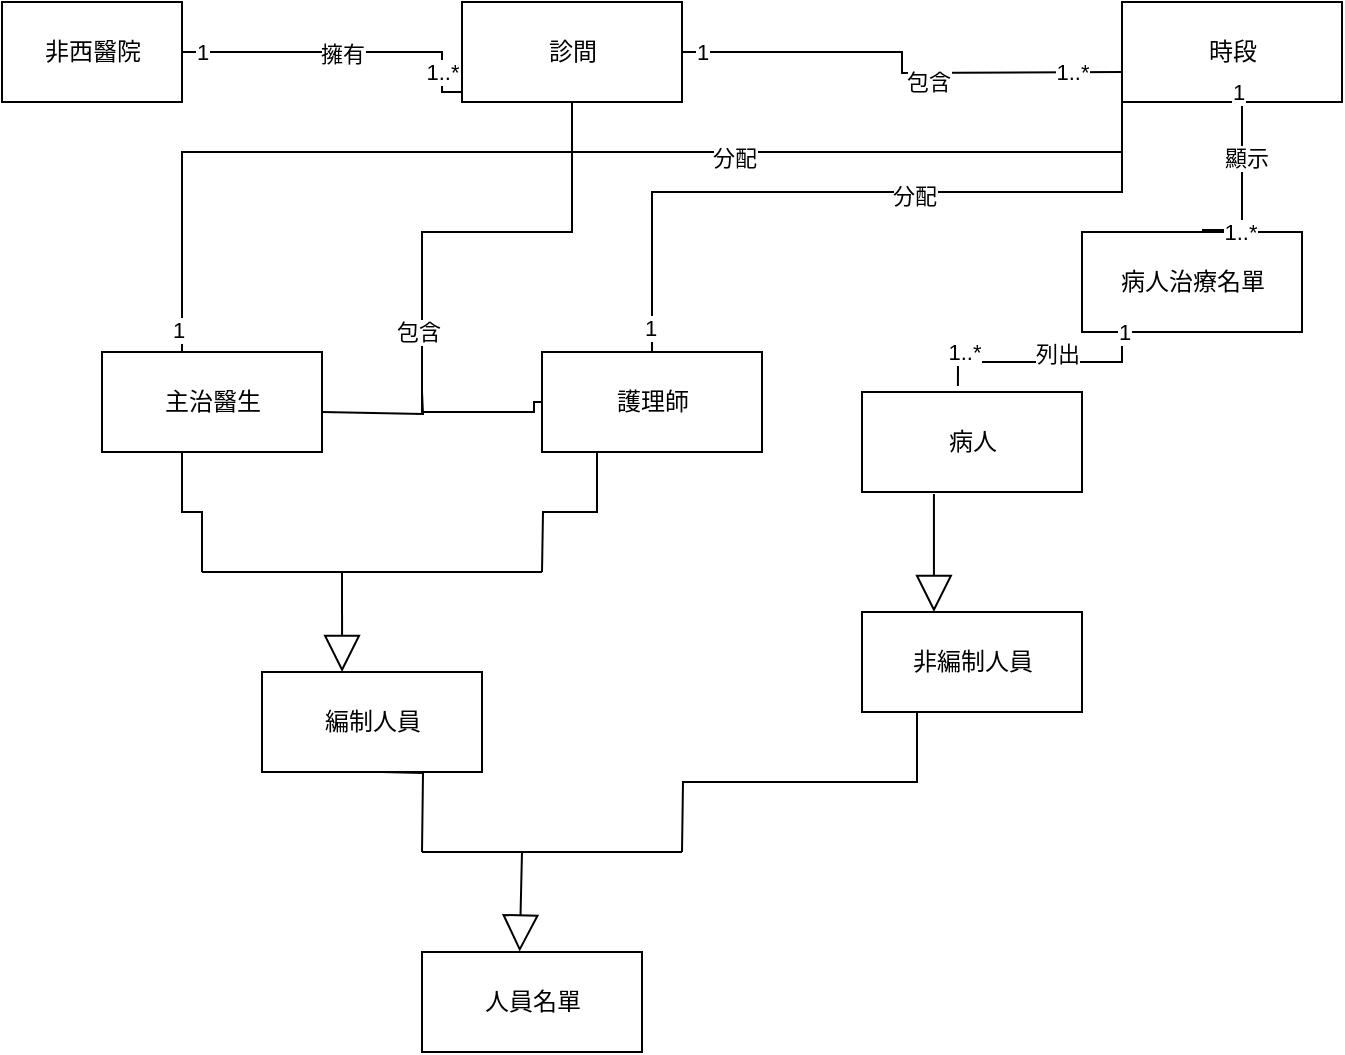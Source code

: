 <mxfile version="17.1.3" type="device"><diagram id="oKyxzHDayaN0CAhAsXDF" name="非西醫院領域模型"><mxGraphModel dx="1038" dy="579" grid="1" gridSize="10" guides="1" tooltips="1" connect="1" arrows="1" fold="1" page="1" pageScale="1" pageWidth="827" pageHeight="1169" math="0" shadow="0"><root><mxCell id="0"/><mxCell id="1" parent="0"/><mxCell id="LuZsFxxLoNAe7yI-2jt8-1" value="非西醫院" style="html=1;" vertex="1" parent="1"><mxGeometry x="40" y="585" width="90" height="50" as="geometry"/></mxCell><mxCell id="LuZsFxxLoNAe7yI-2jt8-5" value="" style="endArrow=none;html=1;edgeStyle=orthogonalEdgeStyle;rounded=0;entryX=0;entryY=0.75;entryDx=0;entryDy=0;" edge="1" parent="1" target="LuZsFxxLoNAe7yI-2jt8-8"><mxGeometry relative="1" as="geometry"><mxPoint x="160" y="610" as="sourcePoint"/><mxPoint x="340" y="770" as="targetPoint"/><Array as="points"><mxPoint x="130" y="610"/><mxPoint x="260" y="610"/><mxPoint x="260" y="630"/><mxPoint x="340" y="630"/><mxPoint x="340" y="618"/><mxPoint x="320" y="618"/></Array></mxGeometry></mxCell><mxCell id="LuZsFxxLoNAe7yI-2jt8-27" value="擁有" style="edgeLabel;html=1;align=center;verticalAlign=middle;resizable=0;points=[];" vertex="1" connectable="0" parent="LuZsFxxLoNAe7yI-2jt8-5"><mxGeometry x="-0.368" y="-1" relative="1" as="geometry"><mxPoint as="offset"/></mxGeometry></mxCell><mxCell id="LuZsFxxLoNAe7yI-2jt8-111" value="1" style="edgeLabel;html=1;align=center;verticalAlign=middle;resizable=0;points=[];" vertex="1" connectable="0" parent="LuZsFxxLoNAe7yI-2jt8-5"><mxGeometry x="-0.568" y="1" relative="1" as="geometry"><mxPoint x="-35" y="1" as="offset"/></mxGeometry></mxCell><mxCell id="LuZsFxxLoNAe7yI-2jt8-112" value="1..*" style="edgeLabel;html=1;align=center;verticalAlign=middle;resizable=0;points=[];" vertex="1" connectable="0" parent="LuZsFxxLoNAe7yI-2jt8-5"><mxGeometry x="-0.135" y="-2" relative="1" as="geometry"><mxPoint x="10" y="8" as="offset"/></mxGeometry></mxCell><mxCell id="LuZsFxxLoNAe7yI-2jt8-8" value="診間" style="html=1;" vertex="1" parent="1"><mxGeometry x="270" y="585" width="110" height="50" as="geometry"/></mxCell><mxCell id="LuZsFxxLoNAe7yI-2jt8-9" value="病人治療名單" style="html=1;" vertex="1" parent="1"><mxGeometry x="580" y="700" width="110" height="50" as="geometry"/></mxCell><mxCell id="LuZsFxxLoNAe7yI-2jt8-10" value="時段" style="html=1;" vertex="1" parent="1"><mxGeometry x="600" y="585" width="110" height="50" as="geometry"/></mxCell><mxCell id="LuZsFxxLoNAe7yI-2jt8-12" value="主治醫生" style="html=1;" vertex="1" parent="1"><mxGeometry x="90" y="760" width="110" height="50" as="geometry"/></mxCell><mxCell id="LuZsFxxLoNAe7yI-2jt8-13" value="護理師" style="html=1;" vertex="1" parent="1"><mxGeometry x="310" y="760" width="110" height="50" as="geometry"/></mxCell><mxCell id="LuZsFxxLoNAe7yI-2jt8-14" value="病人" style="html=1;" vertex="1" parent="1"><mxGeometry x="470" y="780" width="110" height="50" as="geometry"/></mxCell><mxCell id="LuZsFxxLoNAe7yI-2jt8-15" value="編制人員" style="html=1;" vertex="1" parent="1"><mxGeometry x="170" y="920" width="110" height="50" as="geometry"/></mxCell><mxCell id="LuZsFxxLoNAe7yI-2jt8-16" value="人員名單" style="html=1;" vertex="1" parent="1"><mxGeometry x="250" y="1060" width="110" height="50" as="geometry"/></mxCell><mxCell id="LuZsFxxLoNAe7yI-2jt8-17" value="非編制人員" style="html=1;" vertex="1" parent="1"><mxGeometry x="470" y="890" width="110" height="50" as="geometry"/></mxCell><mxCell id="LuZsFxxLoNAe7yI-2jt8-21" value="" style="endArrow=none;html=1;edgeStyle=orthogonalEdgeStyle;rounded=0;exitX=1;exitY=0.5;exitDx=0;exitDy=0;" edge="1" parent="1" source="LuZsFxxLoNAe7yI-2jt8-8"><mxGeometry relative="1" as="geometry"><mxPoint x="440" y="620" as="sourcePoint"/><mxPoint x="600" y="620" as="targetPoint"/></mxGeometry></mxCell><mxCell id="LuZsFxxLoNAe7yI-2jt8-26" value="包含" style="edgeLabel;html=1;align=center;verticalAlign=middle;resizable=0;points=[];" vertex="1" connectable="0" parent="LuZsFxxLoNAe7yI-2jt8-21"><mxGeometry x="0.153" y="-4" relative="1" as="geometry"><mxPoint as="offset"/></mxGeometry></mxCell><mxCell id="LuZsFxxLoNAe7yI-2jt8-113" value="1" style="edgeLabel;html=1;align=center;verticalAlign=middle;resizable=0;points=[];" vertex="1" connectable="0" parent="LuZsFxxLoNAe7yI-2jt8-21"><mxGeometry x="-0.793" y="-4" relative="1" as="geometry"><mxPoint x="-14" y="-4" as="offset"/></mxGeometry></mxCell><mxCell id="LuZsFxxLoNAe7yI-2jt8-114" value="1..*" style="edgeLabel;html=1;align=center;verticalAlign=middle;resizable=0;points=[];" vertex="1" connectable="0" parent="LuZsFxxLoNAe7yI-2jt8-21"><mxGeometry x="0.781" relative="1" as="geometry"><mxPoint as="offset"/></mxGeometry></mxCell><mxCell id="LuZsFxxLoNAe7yI-2jt8-32" value="" style="endArrow=none;html=1;edgeStyle=orthogonalEdgeStyle;rounded=0;exitX=0.5;exitY=1;exitDx=0;exitDy=0;entryX=0;entryY=0.5;entryDx=0;entryDy=0;" edge="1" parent="1" source="LuZsFxxLoNAe7yI-2jt8-8" target="LuZsFxxLoNAe7yI-2jt8-13"><mxGeometry relative="1" as="geometry"><mxPoint x="220" y="690" as="sourcePoint"/><mxPoint x="306" y="780" as="targetPoint"/><Array as="points"><mxPoint x="325" y="700"/><mxPoint x="250" y="700"/><mxPoint x="250" y="790"/><mxPoint x="306" y="790"/><mxPoint x="306" y="785"/></Array></mxGeometry></mxCell><mxCell id="LuZsFxxLoNAe7yI-2jt8-35" value="包含" style="edgeLabel;html=1;align=center;verticalAlign=middle;resizable=0;points=[];" vertex="1" connectable="0" parent="LuZsFxxLoNAe7yI-2jt8-32"><mxGeometry x="0.288" y="-2" relative="1" as="geometry"><mxPoint as="offset"/></mxGeometry></mxCell><mxCell id="LuZsFxxLoNAe7yI-2jt8-36" value="" style="endArrow=none;html=1;edgeStyle=orthogonalEdgeStyle;rounded=0;" edge="1" parent="1"><mxGeometry relative="1" as="geometry"><mxPoint x="200" y="790" as="sourcePoint"/><mxPoint x="250" y="780" as="targetPoint"/></mxGeometry></mxCell><mxCell id="LuZsFxxLoNAe7yI-2jt8-39" value="" style="endArrow=none;html=1;edgeStyle=orthogonalEdgeStyle;rounded=0;entryX=0.436;entryY=-0.06;entryDx=0;entryDy=0;entryPerimeter=0;exitX=0.25;exitY=1;exitDx=0;exitDy=0;" edge="1" parent="1" source="LuZsFxxLoNAe7yI-2jt8-9" target="LuZsFxxLoNAe7yI-2jt8-14"><mxGeometry relative="1" as="geometry"><mxPoint x="470" y="700" as="sourcePoint"/><mxPoint x="630" y="700" as="targetPoint"/><Array as="points"><mxPoint x="600" y="750"/><mxPoint x="600" y="765"/><mxPoint x="518" y="765"/></Array></mxGeometry></mxCell><mxCell id="LuZsFxxLoNAe7yI-2jt8-41" value="列出" style="edgeLabel;resizable=0;html=1;align=right;verticalAlign=bottom;" connectable="0" vertex="1" parent="LuZsFxxLoNAe7yI-2jt8-39"><mxGeometry x="1" relative="1" as="geometry"><mxPoint x="62" y="-7" as="offset"/></mxGeometry></mxCell><mxCell id="LuZsFxxLoNAe7yI-2jt8-117" value="1" style="edgeLabel;html=1;align=center;verticalAlign=middle;resizable=0;points=[];" vertex="1" connectable="0" parent="LuZsFxxLoNAe7yI-2jt8-39"><mxGeometry x="-0.387" y="-1" relative="1" as="geometry"><mxPoint x="14" y="-14" as="offset"/></mxGeometry></mxCell><mxCell id="LuZsFxxLoNAe7yI-2jt8-118" value="1..*" style="edgeLabel;html=1;align=center;verticalAlign=middle;resizable=0;points=[];" vertex="1" connectable="0" parent="LuZsFxxLoNAe7yI-2jt8-39"><mxGeometry x="0.591" y="-1" relative="1" as="geometry"><mxPoint x="-9" y="-4" as="offset"/></mxGeometry></mxCell><mxCell id="LuZsFxxLoNAe7yI-2jt8-77" value="" style="endArrow=block;endSize=16;endFill=0;html=1;rounded=0;exitX=0.327;exitY=1.02;exitDx=0;exitDy=0;exitPerimeter=0;entryX=0.327;entryY=0;entryDx=0;entryDy=0;entryPerimeter=0;" edge="1" parent="1" source="LuZsFxxLoNAe7yI-2jt8-14" target="LuZsFxxLoNAe7yI-2jt8-17"><mxGeometry width="160" relative="1" as="geometry"><mxPoint x="490" y="860" as="sourcePoint"/><mxPoint x="650" y="860" as="targetPoint"/></mxGeometry></mxCell><mxCell id="LuZsFxxLoNAe7yI-2jt8-78" value="" style="endArrow=none;html=1;edgeStyle=orthogonalEdgeStyle;rounded=0;exitX=0.5;exitY=1;exitDx=0;exitDy=0;" edge="1" parent="1" source="LuZsFxxLoNAe7yI-2jt8-12"><mxGeometry relative="1" as="geometry"><mxPoint x="160" y="840" as="sourcePoint"/><mxPoint x="140" y="870" as="targetPoint"/><Array as="points"><mxPoint x="130" y="810"/><mxPoint x="130" y="840"/><mxPoint x="140" y="840"/></Array></mxGeometry></mxCell><mxCell id="LuZsFxxLoNAe7yI-2jt8-81" value="" style="endArrow=none;html=1;edgeStyle=orthogonalEdgeStyle;rounded=0;" edge="1" parent="1"><mxGeometry relative="1" as="geometry"><mxPoint x="140" y="870" as="sourcePoint"/><mxPoint x="310" y="870" as="targetPoint"/></mxGeometry></mxCell><mxCell id="LuZsFxxLoNAe7yI-2jt8-84" value="" style="endArrow=none;html=1;edgeStyle=orthogonalEdgeStyle;rounded=0;exitX=0.25;exitY=1;exitDx=0;exitDy=0;" edge="1" parent="1" source="LuZsFxxLoNAe7yI-2jt8-13"><mxGeometry relative="1" as="geometry"><mxPoint x="300" y="850" as="sourcePoint"/><mxPoint x="310" y="870" as="targetPoint"/></mxGeometry></mxCell><mxCell id="LuZsFxxLoNAe7yI-2jt8-87" value="" style="endArrow=block;endSize=16;endFill=0;html=1;rounded=0;entryX=0.364;entryY=0;entryDx=0;entryDy=0;entryPerimeter=0;" edge="1" parent="1" target="LuZsFxxLoNAe7yI-2jt8-15"><mxGeometry width="160" relative="1" as="geometry"><mxPoint x="210" y="870" as="sourcePoint"/><mxPoint x="350" y="900" as="targetPoint"/></mxGeometry></mxCell><mxCell id="LuZsFxxLoNAe7yI-2jt8-88" value="" style="endArrow=none;html=1;edgeStyle=orthogonalEdgeStyle;rounded=0;" edge="1" parent="1"><mxGeometry relative="1" as="geometry"><mxPoint x="230" y="970" as="sourcePoint"/><mxPoint x="250" y="1010" as="targetPoint"/></mxGeometry></mxCell><mxCell id="LuZsFxxLoNAe7yI-2jt8-91" value="" style="endArrow=none;html=1;edgeStyle=orthogonalEdgeStyle;rounded=0;exitX=0.25;exitY=1;exitDx=0;exitDy=0;" edge="1" parent="1" source="LuZsFxxLoNAe7yI-2jt8-17"><mxGeometry relative="1" as="geometry"><mxPoint x="360" y="990" as="sourcePoint"/><mxPoint x="380" y="1010" as="targetPoint"/></mxGeometry></mxCell><mxCell id="LuZsFxxLoNAe7yI-2jt8-94" value="" style="endArrow=none;html=1;edgeStyle=orthogonalEdgeStyle;rounded=0;" edge="1" parent="1"><mxGeometry relative="1" as="geometry"><mxPoint x="250" y="1010" as="sourcePoint"/><mxPoint x="380" y="1010" as="targetPoint"/></mxGeometry></mxCell><mxCell id="LuZsFxxLoNAe7yI-2jt8-97" value="" style="endArrow=block;endSize=16;endFill=0;html=1;rounded=0;entryX=0.444;entryY=-0.004;entryDx=0;entryDy=0;entryPerimeter=0;" edge="1" parent="1" target="LuZsFxxLoNAe7yI-2jt8-16"><mxGeometry x="0.195" y="11" width="160" relative="1" as="geometry"><mxPoint x="300" y="1010" as="sourcePoint"/><mxPoint x="400" y="1040" as="targetPoint"/><mxPoint as="offset"/></mxGeometry></mxCell><mxCell id="LuZsFxxLoNAe7yI-2jt8-99" value="" style="endArrow=none;html=1;edgeStyle=orthogonalEdgeStyle;rounded=0;exitX=0.5;exitY=1;exitDx=0;exitDy=0;" edge="1" parent="1" source="LuZsFxxLoNAe7yI-2jt8-10"><mxGeometry relative="1" as="geometry"><mxPoint x="660" y="670" as="sourcePoint"/><mxPoint x="640" y="699" as="targetPoint"/><Array as="points"><mxPoint x="660" y="635"/><mxPoint x="660" y="699"/></Array></mxGeometry></mxCell><mxCell id="LuZsFxxLoNAe7yI-2jt8-102" value="顯示" style="edgeLabel;html=1;align=center;verticalAlign=middle;resizable=0;points=[];" vertex="1" connectable="0" parent="LuZsFxxLoNAe7yI-2jt8-99"><mxGeometry x="-0.153" y="2" relative="1" as="geometry"><mxPoint y="-5" as="offset"/></mxGeometry></mxCell><mxCell id="LuZsFxxLoNAe7yI-2jt8-115" value="1" style="edgeLabel;html=1;align=center;verticalAlign=middle;resizable=0;points=[];" vertex="1" connectable="0" parent="LuZsFxxLoNAe7yI-2jt8-99"><mxGeometry x="-0.649" y="1" relative="1" as="geometry"><mxPoint x="-3" y="-16" as="offset"/></mxGeometry></mxCell><mxCell id="LuZsFxxLoNAe7yI-2jt8-116" value="1..*" style="edgeLabel;html=1;align=center;verticalAlign=middle;resizable=0;points=[];" vertex="1" connectable="0" parent="LuZsFxxLoNAe7yI-2jt8-99"><mxGeometry x="0.317" y="-1" relative="1" as="geometry"><mxPoint y="11" as="offset"/></mxGeometry></mxCell><mxCell id="LuZsFxxLoNAe7yI-2jt8-103" value="" style="endArrow=none;html=1;edgeStyle=orthogonalEdgeStyle;rounded=0;entryX=0;entryY=1;entryDx=0;entryDy=0;exitX=0.5;exitY=0;exitDx=0;exitDy=0;" edge="1" parent="1" source="LuZsFxxLoNAe7yI-2jt8-13" target="LuZsFxxLoNAe7yI-2jt8-10"><mxGeometry relative="1" as="geometry"><mxPoint x="400" y="650" as="sourcePoint"/><mxPoint x="580" y="650" as="targetPoint"/><Array as="points"><mxPoint x="365" y="680"/><mxPoint x="600" y="680"/></Array></mxGeometry></mxCell><mxCell id="LuZsFxxLoNAe7yI-2jt8-106" value="分配" style="edgeLabel;html=1;align=center;verticalAlign=middle;resizable=0;points=[];" vertex="1" connectable="0" parent="LuZsFxxLoNAe7yI-2jt8-103"><mxGeometry x="0.171" y="-2" relative="1" as="geometry"><mxPoint as="offset"/></mxGeometry></mxCell><mxCell id="LuZsFxxLoNAe7yI-2jt8-119" value="1" style="edgeLabel;html=1;align=center;verticalAlign=middle;resizable=0;points=[];" vertex="1" connectable="0" parent="LuZsFxxLoNAe7yI-2jt8-103"><mxGeometry x="-0.926" y="1" relative="1" as="geometry"><mxPoint y="1" as="offset"/></mxGeometry></mxCell><mxCell id="LuZsFxxLoNAe7yI-2jt8-107" value="" style="endArrow=none;html=1;edgeStyle=orthogonalEdgeStyle;rounded=0;exitX=0.25;exitY=0;exitDx=0;exitDy=0;entryX=0.178;entryY=1;entryDx=0;entryDy=0;entryPerimeter=0;" edge="1" parent="1" source="LuZsFxxLoNAe7yI-2jt8-12" target="LuZsFxxLoNAe7yI-2jt8-10"><mxGeometry relative="1" as="geometry"><mxPoint x="440" y="590" as="sourcePoint"/><mxPoint x="600" y="590" as="targetPoint"/><Array as="points"><mxPoint x="130" y="760"/><mxPoint x="130" y="660"/><mxPoint x="600" y="660"/><mxPoint x="600" y="635"/></Array></mxGeometry></mxCell><mxCell id="LuZsFxxLoNAe7yI-2jt8-110" value="分配" style="edgeLabel;html=1;align=center;verticalAlign=middle;resizable=0;points=[];" vertex="1" connectable="0" parent="LuZsFxxLoNAe7yI-2jt8-107"><mxGeometry x="0.239" y="-3" relative="1" as="geometry"><mxPoint as="offset"/></mxGeometry></mxCell><mxCell id="LuZsFxxLoNAe7yI-2jt8-120" value="1" style="edgeLabel;html=1;align=center;verticalAlign=middle;resizable=0;points=[];" vertex="1" connectable="0" parent="LuZsFxxLoNAe7yI-2jt8-107"><mxGeometry x="-0.908" relative="1" as="geometry"><mxPoint x="-2" y="5" as="offset"/></mxGeometry></mxCell></root></mxGraphModel></diagram></mxfile>